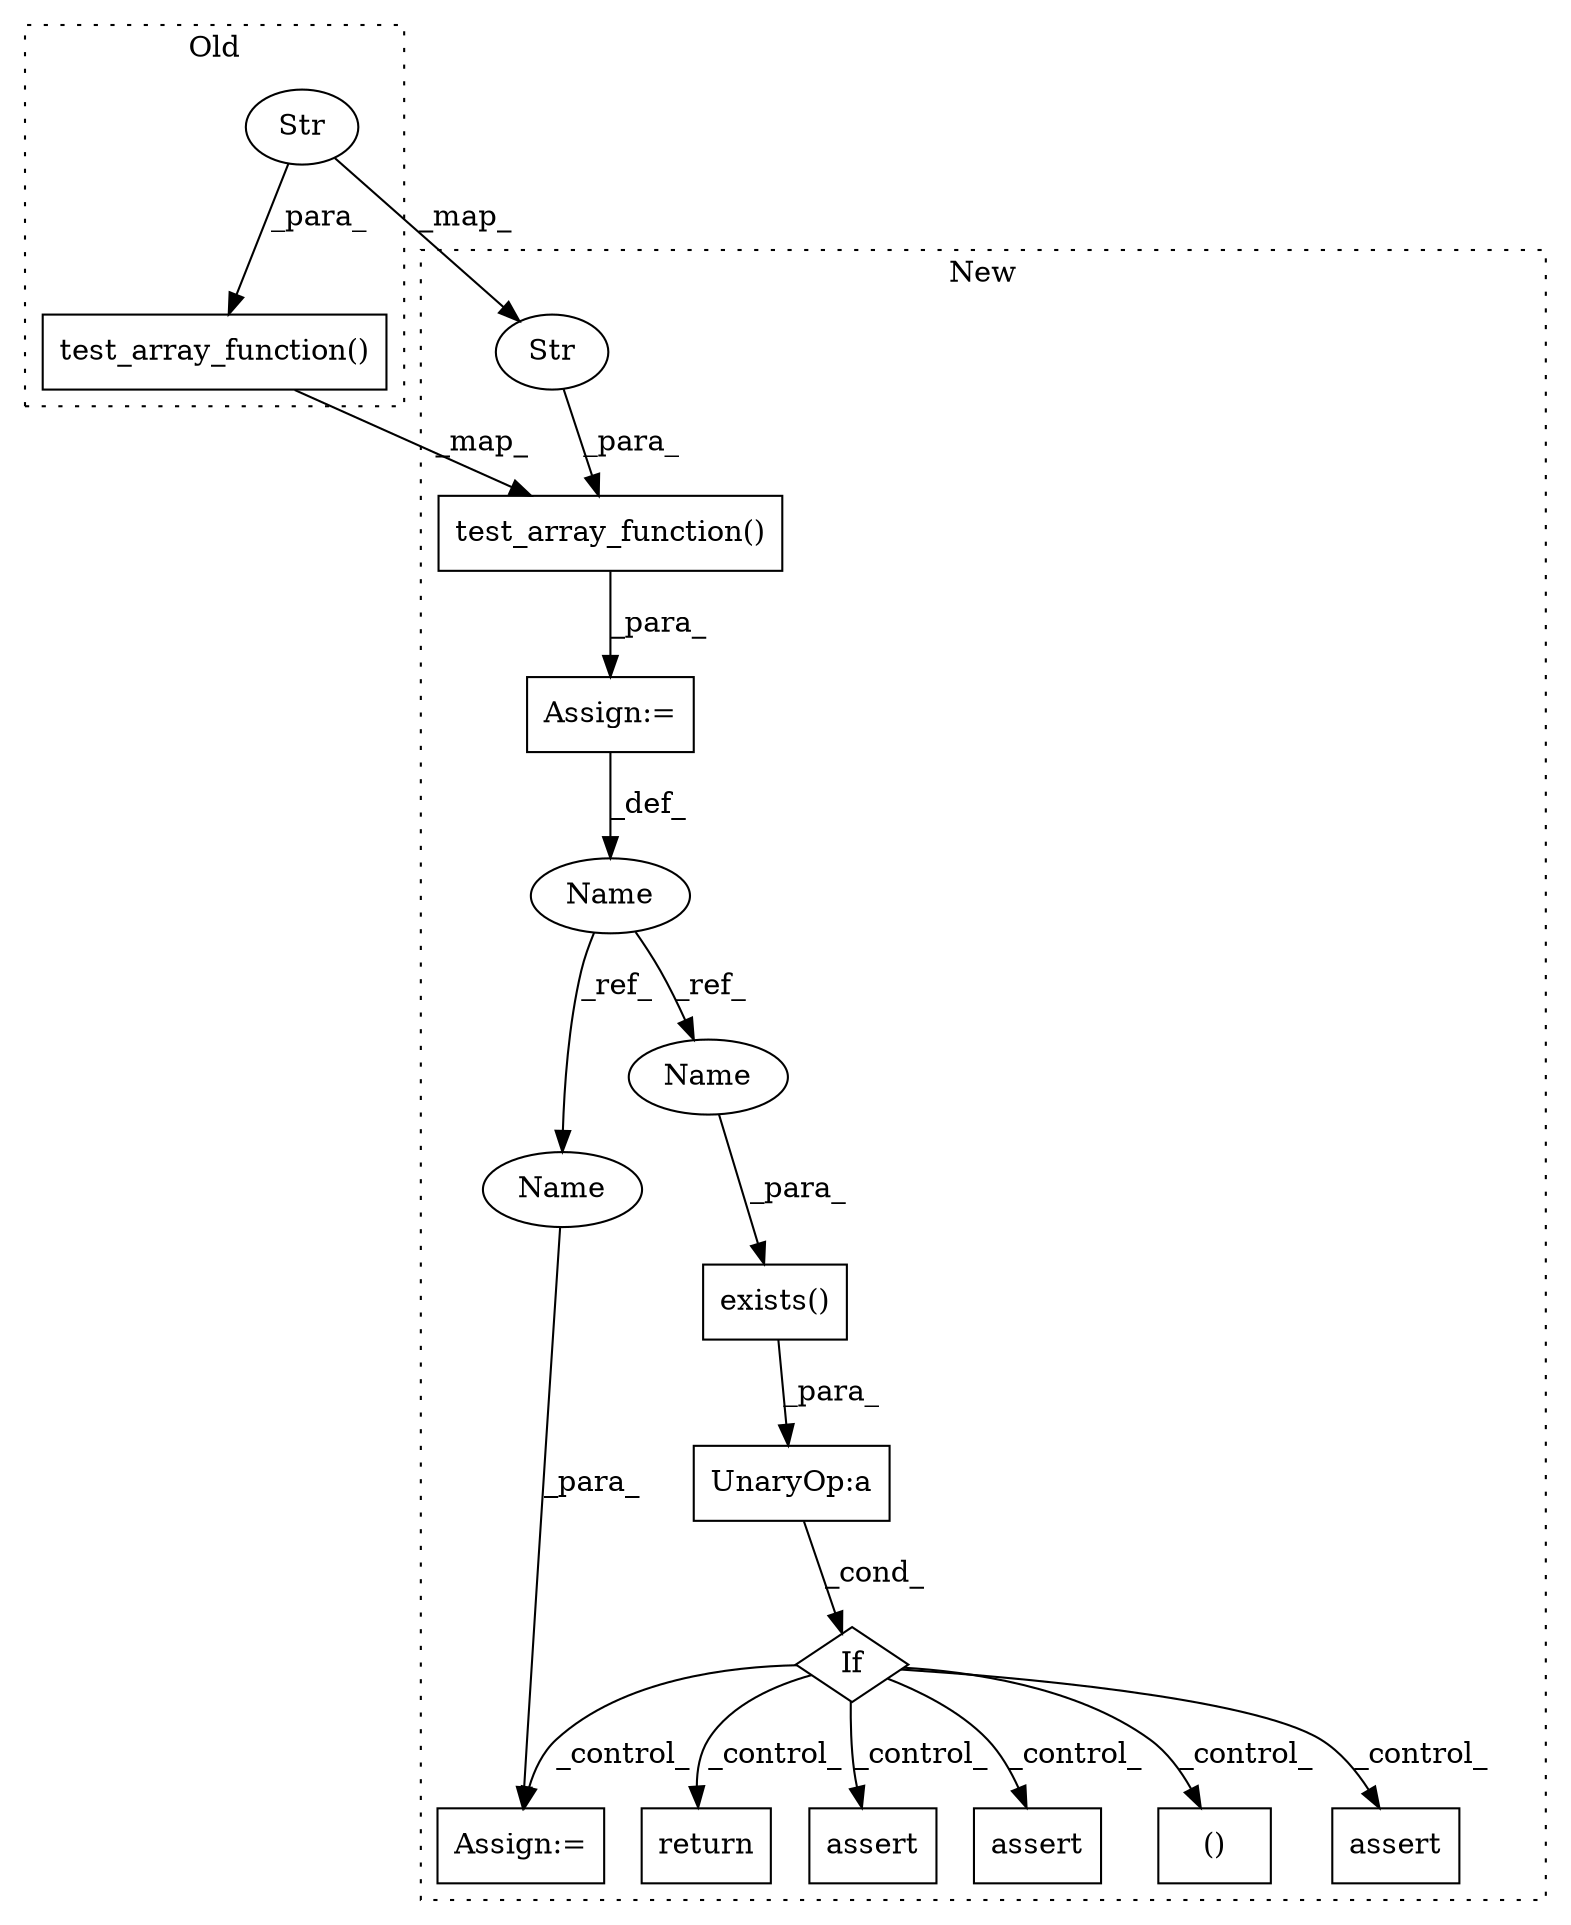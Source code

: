 digraph G {
subgraph cluster0 {
1 [label="test_array_function()" a="75" s="5608,5816" l="37,20" shape="box"];
4 [label="Str" a="66" s="5809" l="7" shape="ellipse"];
label = "Old";
style="dotted";
}
subgraph cluster1 {
2 [label="test_array_function()" a="75" s="5606,5787" l="37,52" shape="box"];
3 [label="Str" a="66" s="5780" l="7" shape="ellipse"];
5 [label="If" a="96" s="5844" l="3" shape="diamond"];
6 [label="UnaryOp:a" a="61" s="5847" l="19" shape="box"];
7 [label="()" a="54" s="5896" l="14" shape="box"];
8 [label="assert" a="65" s="6060" l="7" shape="box"];
9 [label="exists()" a="75" s="5851,5865" l="11,1" shape="box"];
10 [label="Name" a="87" s="5600" l="3" shape="ellipse"];
11 [label="Assign:=" a="68" s="5896" l="17" shape="box"];
12 [label="return" a="93" s="5876" l="6" shape="box"];
13 [label="assert" a="65" s="5966" l="7" shape="box"];
14 [label="Assign:=" a="68" s="5603" l="3" shape="box"];
15 [label="assert" a="65" s="5921" l="7" shape="box"];
16 [label="Name" a="87" s="5913" l="3" shape="ellipse"];
17 [label="Name" a="87" s="5862" l="3" shape="ellipse"];
label = "New";
style="dotted";
}
1 -> 2 [label="_map_"];
2 -> 14 [label="_para_"];
3 -> 2 [label="_para_"];
4 -> 1 [label="_para_"];
4 -> 3 [label="_map_"];
5 -> 13 [label="_control_"];
5 -> 15 [label="_control_"];
5 -> 8 [label="_control_"];
5 -> 12 [label="_control_"];
5 -> 7 [label="_control_"];
5 -> 11 [label="_control_"];
6 -> 5 [label="_cond_"];
9 -> 6 [label="_para_"];
10 -> 17 [label="_ref_"];
10 -> 16 [label="_ref_"];
14 -> 10 [label="_def_"];
16 -> 11 [label="_para_"];
17 -> 9 [label="_para_"];
}